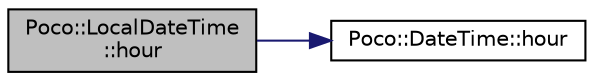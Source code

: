 digraph "Poco::LocalDateTime::hour"
{
 // LATEX_PDF_SIZE
  edge [fontname="Helvetica",fontsize="10",labelfontname="Helvetica",labelfontsize="10"];
  node [fontname="Helvetica",fontsize="10",shape=record];
  rankdir="LR";
  Node1 [label="Poco::LocalDateTime\l::hour",height=0.2,width=0.4,color="black", fillcolor="grey75", style="filled", fontcolor="black",tooltip=" "];
  Node1 -> Node2 [color="midnightblue",fontsize="10",style="solid"];
  Node2 [label="Poco::DateTime::hour",height=0.2,width=0.4,color="black", fillcolor="white", style="filled",URL="$classPoco_1_1DateTime.html#a50e33d99c1574a9347509a7d7db88105",tooltip=" "];
}
